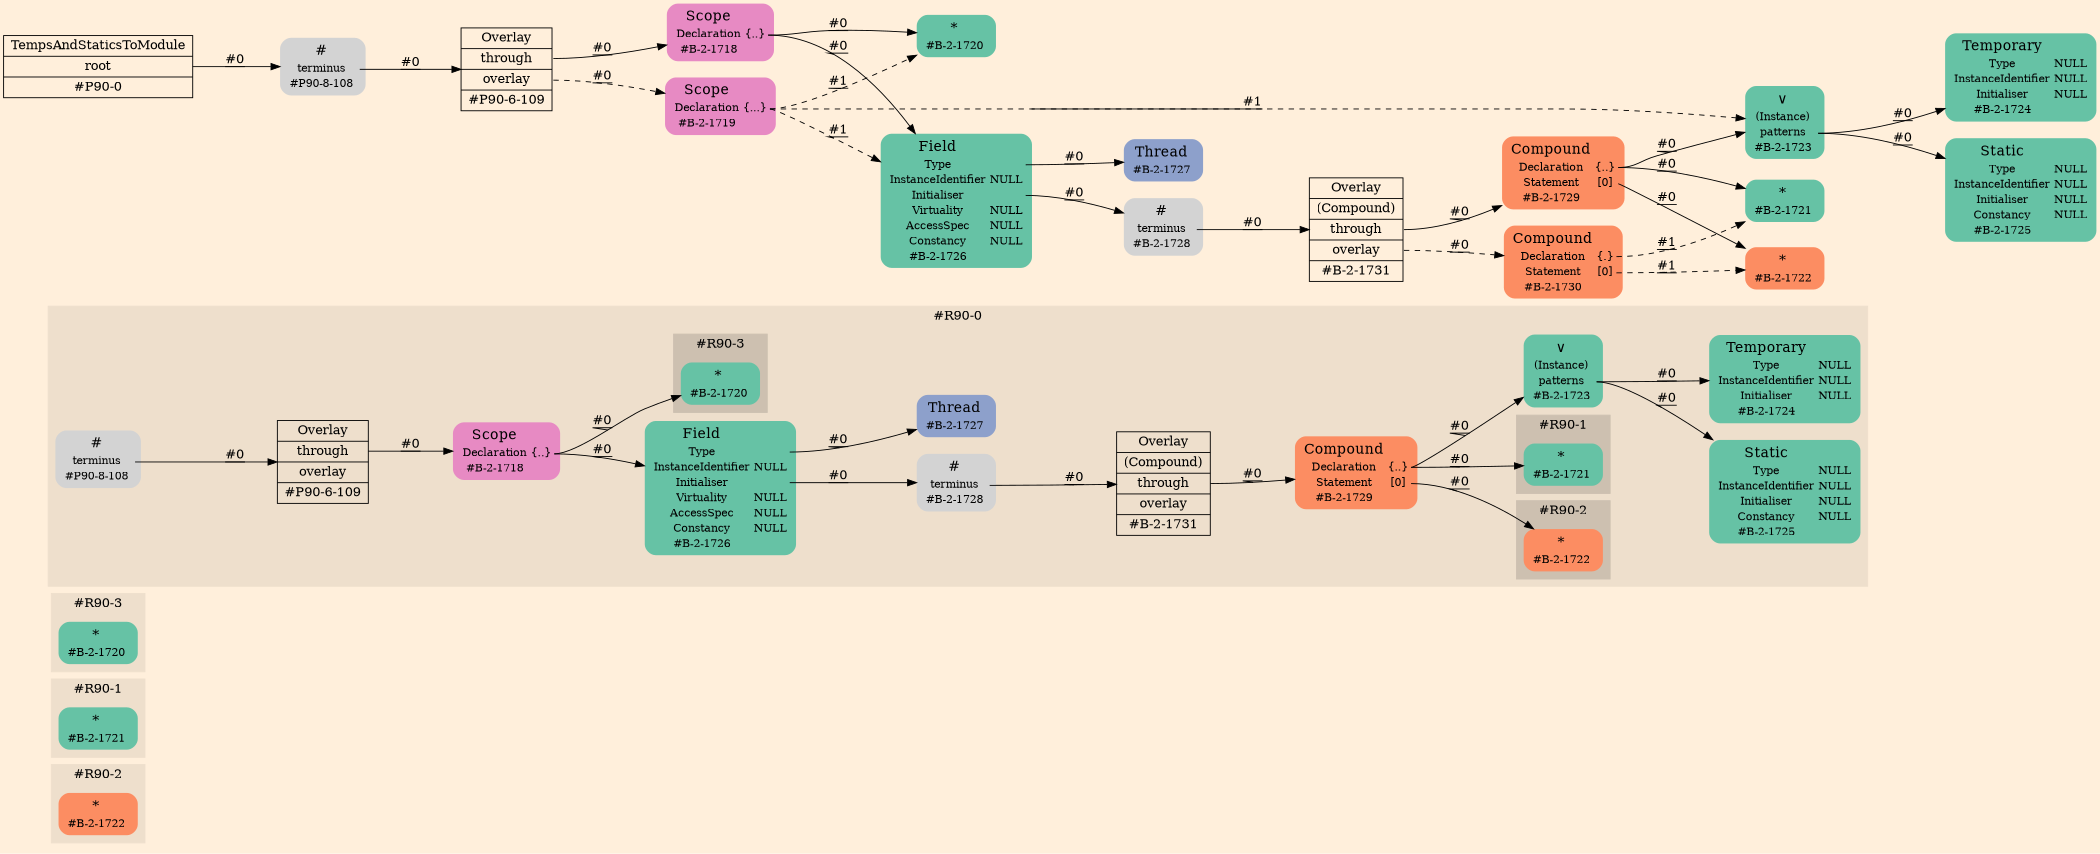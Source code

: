 digraph Inferno {
graph [
rankdir = "LR"
ranksep = 1.0
size = "14,20"
bgcolor = antiquewhite1
color = black
fontcolor = black
];
node [
];
subgraph "cluster#R90-2" {
label = "#R90-2"
style = "filled"
color = antiquewhite2
"#R90-2/#B-2-1722" [
shape = "plaintext"
fillcolor = "/set28/2"
label = <<TABLE BORDER="0" CELLBORDER="0" CELLSPACING="0">
 <TR>
  <TD><FONT POINT-SIZE="16.0">*</FONT></TD>
  <TD></TD>
 </TR>
 <TR>
  <TD>#B-2-1722</TD>
  <TD PORT="port0"></TD>
 </TR>
</TABLE>>
style = "rounded,filled"
fontsize = "12"
];
}
subgraph "cluster#R90-1" {
label = "#R90-1"
style = "filled"
color = antiquewhite2
"#R90-1/#B-2-1721" [
shape = "plaintext"
fillcolor = "/set28/1"
label = <<TABLE BORDER="0" CELLBORDER="0" CELLSPACING="0">
 <TR>
  <TD><FONT POINT-SIZE="16.0">*</FONT></TD>
  <TD></TD>
 </TR>
 <TR>
  <TD>#B-2-1721</TD>
  <TD PORT="port0"></TD>
 </TR>
</TABLE>>
style = "rounded,filled"
fontsize = "12"
];
}
subgraph "cluster#R90-3" {
label = "#R90-3"
style = "filled"
color = antiquewhite2
"#R90-3/#B-2-1720" [
shape = "plaintext"
fillcolor = "/set28/1"
label = <<TABLE BORDER="0" CELLBORDER="0" CELLSPACING="0">
 <TR>
  <TD><FONT POINT-SIZE="16.0">*</FONT></TD>
  <TD></TD>
 </TR>
 <TR>
  <TD>#B-2-1720</TD>
  <TD PORT="port0"></TD>
 </TR>
</TABLE>>
style = "rounded,filled"
fontsize = "12"
];
}
subgraph "cluster#R90-0" {
label = "#R90-0"
style = "filled"
color = antiquewhite2
"#R90-0/#B-2-1728" [
shape = "plaintext"
label = <<TABLE BORDER="0" CELLBORDER="0" CELLSPACING="0">
 <TR>
  <TD><FONT POINT-SIZE="16.0">#</FONT></TD>
  <TD></TD>
 </TR>
 <TR>
  <TD>terminus</TD>
  <TD PORT="port0"></TD>
 </TR>
 <TR>
  <TD>#B-2-1728</TD>
  <TD PORT="port1"></TD>
 </TR>
</TABLE>>
style = "rounded,filled"
fontsize = "12"
];
"#R90-0/#B-2-1729" [
shape = "plaintext"
fillcolor = "/set28/2"
label = <<TABLE BORDER="0" CELLBORDER="0" CELLSPACING="0">
 <TR>
  <TD><FONT POINT-SIZE="16.0">Compound</FONT></TD>
  <TD></TD>
 </TR>
 <TR>
  <TD>Declaration</TD>
  <TD PORT="port0">{..}</TD>
 </TR>
 <TR>
  <TD>Statement</TD>
  <TD PORT="port1">[0]</TD>
 </TR>
 <TR>
  <TD>#B-2-1729</TD>
  <TD PORT="port2"></TD>
 </TR>
</TABLE>>
style = "rounded,filled"
fontsize = "12"
];
"#R90-0/#P90-8-108" [
shape = "plaintext"
label = <<TABLE BORDER="0" CELLBORDER="0" CELLSPACING="0">
 <TR>
  <TD><FONT POINT-SIZE="16.0">#</FONT></TD>
  <TD></TD>
 </TR>
 <TR>
  <TD>terminus</TD>
  <TD PORT="port0"></TD>
 </TR>
 <TR>
  <TD>#P90-8-108</TD>
  <TD PORT="port1"></TD>
 </TR>
</TABLE>>
style = "rounded,filled"
fontsize = "12"
];
"#R90-0/#B-2-1718" [
shape = "plaintext"
fillcolor = "/set28/4"
label = <<TABLE BORDER="0" CELLBORDER="0" CELLSPACING="0">
 <TR>
  <TD><FONT POINT-SIZE="16.0">Scope</FONT></TD>
  <TD></TD>
 </TR>
 <TR>
  <TD>Declaration</TD>
  <TD PORT="port0">{..}</TD>
 </TR>
 <TR>
  <TD>#B-2-1718</TD>
  <TD PORT="port1"></TD>
 </TR>
</TABLE>>
style = "rounded,filled"
fontsize = "12"
];
"#R90-0/#P90-6-109" [
shape = "record"
fillcolor = antiquewhite2
label = "<fixed> Overlay | <port0> through | <port1> overlay | <port2> #P90-6-109"
style = "filled"
fontsize = "14"
color = black
fontcolor = black
];
"#R90-0/#B-2-1726" [
shape = "plaintext"
fillcolor = "/set28/1"
label = <<TABLE BORDER="0" CELLBORDER="0" CELLSPACING="0">
 <TR>
  <TD><FONT POINT-SIZE="16.0">Field</FONT></TD>
  <TD></TD>
 </TR>
 <TR>
  <TD>Type</TD>
  <TD PORT="port0"></TD>
 </TR>
 <TR>
  <TD>InstanceIdentifier</TD>
  <TD PORT="port1">NULL</TD>
 </TR>
 <TR>
  <TD>Initialiser</TD>
  <TD PORT="port2"></TD>
 </TR>
 <TR>
  <TD>Virtuality</TD>
  <TD PORT="port3">NULL</TD>
 </TR>
 <TR>
  <TD>AccessSpec</TD>
  <TD PORT="port4">NULL</TD>
 </TR>
 <TR>
  <TD>Constancy</TD>
  <TD PORT="port5">NULL</TD>
 </TR>
 <TR>
  <TD>#B-2-1726</TD>
  <TD PORT="port6"></TD>
 </TR>
</TABLE>>
style = "rounded,filled"
fontsize = "12"
];
"#R90-0/#B-2-1725" [
shape = "plaintext"
fillcolor = "/set28/1"
label = <<TABLE BORDER="0" CELLBORDER="0" CELLSPACING="0">
 <TR>
  <TD><FONT POINT-SIZE="16.0">Static</FONT></TD>
  <TD></TD>
 </TR>
 <TR>
  <TD>Type</TD>
  <TD PORT="port0">NULL</TD>
 </TR>
 <TR>
  <TD>InstanceIdentifier</TD>
  <TD PORT="port1">NULL</TD>
 </TR>
 <TR>
  <TD>Initialiser</TD>
  <TD PORT="port2">NULL</TD>
 </TR>
 <TR>
  <TD>Constancy</TD>
  <TD PORT="port3">NULL</TD>
 </TR>
 <TR>
  <TD>#B-2-1725</TD>
  <TD PORT="port4"></TD>
 </TR>
</TABLE>>
style = "rounded,filled"
fontsize = "12"
];
"#R90-0/#B-2-1724" [
shape = "plaintext"
fillcolor = "/set28/1"
label = <<TABLE BORDER="0" CELLBORDER="0" CELLSPACING="0">
 <TR>
  <TD><FONT POINT-SIZE="16.0">Temporary</FONT></TD>
  <TD></TD>
 </TR>
 <TR>
  <TD>Type</TD>
  <TD PORT="port0">NULL</TD>
 </TR>
 <TR>
  <TD>InstanceIdentifier</TD>
  <TD PORT="port1">NULL</TD>
 </TR>
 <TR>
  <TD>Initialiser</TD>
  <TD PORT="port2">NULL</TD>
 </TR>
 <TR>
  <TD>#B-2-1724</TD>
  <TD PORT="port3"></TD>
 </TR>
</TABLE>>
style = "rounded,filled"
fontsize = "12"
];
"#R90-0/#B-2-1723" [
shape = "plaintext"
fillcolor = "/set28/1"
label = <<TABLE BORDER="0" CELLBORDER="0" CELLSPACING="0">
 <TR>
  <TD><FONT POINT-SIZE="16.0">∨</FONT></TD>
  <TD></TD>
 </TR>
 <TR>
  <TD>(Instance)</TD>
  <TD PORT="port0"></TD>
 </TR>
 <TR>
  <TD>patterns</TD>
  <TD PORT="port1"></TD>
 </TR>
 <TR>
  <TD>#B-2-1723</TD>
  <TD PORT="port2"></TD>
 </TR>
</TABLE>>
style = "rounded,filled"
fontsize = "12"
];
"#R90-0/#B-2-1731" [
shape = "record"
fillcolor = antiquewhite2
label = "<fixed> Overlay | <port0> (Compound) | <port1> through | <port2> overlay | <port3> #B-2-1731"
style = "filled"
fontsize = "14"
color = black
fontcolor = black
];
"#R90-0/#B-2-1727" [
shape = "plaintext"
fillcolor = "/set28/3"
label = <<TABLE BORDER="0" CELLBORDER="0" CELLSPACING="0">
 <TR>
  <TD><FONT POINT-SIZE="16.0">Thread</FONT></TD>
  <TD></TD>
 </TR>
 <TR>
  <TD>#B-2-1727</TD>
  <TD PORT="port0"></TD>
 </TR>
</TABLE>>
style = "rounded,filled"
fontsize = "12"
];
subgraph "cluster#R90-3" {
label = "#R90-3"
style = "filled"
color = antiquewhite3
"#R90-0/#B-2-1720" [
shape = "plaintext"
fillcolor = "/set28/1"
label = <<TABLE BORDER="0" CELLBORDER="0" CELLSPACING="0">
 <TR>
  <TD><FONT POINT-SIZE="16.0">*</FONT></TD>
  <TD></TD>
 </TR>
 <TR>
  <TD>#B-2-1720</TD>
  <TD PORT="port0"></TD>
 </TR>
</TABLE>>
style = "rounded,filled"
fontsize = "12"
];
}
subgraph "cluster#R90-1" {
label = "#R90-1"
style = "filled"
color = antiquewhite3
"#R90-0/#B-2-1721" [
shape = "plaintext"
fillcolor = "/set28/1"
label = <<TABLE BORDER="0" CELLBORDER="0" CELLSPACING="0">
 <TR>
  <TD><FONT POINT-SIZE="16.0">*</FONT></TD>
  <TD></TD>
 </TR>
 <TR>
  <TD>#B-2-1721</TD>
  <TD PORT="port0"></TD>
 </TR>
</TABLE>>
style = "rounded,filled"
fontsize = "12"
];
}
subgraph "cluster#R90-2" {
label = "#R90-2"
style = "filled"
color = antiquewhite3
"#R90-0/#B-2-1722" [
shape = "plaintext"
fillcolor = "/set28/2"
label = <<TABLE BORDER="0" CELLBORDER="0" CELLSPACING="0">
 <TR>
  <TD><FONT POINT-SIZE="16.0">*</FONT></TD>
  <TD></TD>
 </TR>
 <TR>
  <TD>#B-2-1722</TD>
  <TD PORT="port0"></TD>
 </TR>
</TABLE>>
style = "rounded,filled"
fontsize = "12"
];
}
}
"CR#P90-0" [
shape = "record"
fillcolor = antiquewhite1
label = "<fixed> TempsAndStaticsToModule | <port0> root | <port1> #P90-0"
style = "filled"
fontsize = "14"
color = black
fontcolor = black
];
"#P90-8-108" [
shape = "plaintext"
label = <<TABLE BORDER="0" CELLBORDER="0" CELLSPACING="0">
 <TR>
  <TD><FONT POINT-SIZE="16.0">#</FONT></TD>
  <TD></TD>
 </TR>
 <TR>
  <TD>terminus</TD>
  <TD PORT="port0"></TD>
 </TR>
 <TR>
  <TD>#P90-8-108</TD>
  <TD PORT="port1"></TD>
 </TR>
</TABLE>>
style = "rounded,filled"
fontsize = "12"
];
"#P90-6-109" [
shape = "record"
fillcolor = antiquewhite1
label = "<fixed> Overlay | <port0> through | <port1> overlay | <port2> #P90-6-109"
style = "filled"
fontsize = "14"
color = black
fontcolor = black
];
"#B-2-1718" [
shape = "plaintext"
fillcolor = "/set28/4"
label = <<TABLE BORDER="0" CELLBORDER="0" CELLSPACING="0">
 <TR>
  <TD><FONT POINT-SIZE="16.0">Scope</FONT></TD>
  <TD></TD>
 </TR>
 <TR>
  <TD>Declaration</TD>
  <TD PORT="port0">{..}</TD>
 </TR>
 <TR>
  <TD>#B-2-1718</TD>
  <TD PORT="port1"></TD>
 </TR>
</TABLE>>
style = "rounded,filled"
fontsize = "12"
];
"#B-2-1720" [
shape = "plaintext"
fillcolor = "/set28/1"
label = <<TABLE BORDER="0" CELLBORDER="0" CELLSPACING="0">
 <TR>
  <TD><FONT POINT-SIZE="16.0">*</FONT></TD>
  <TD></TD>
 </TR>
 <TR>
  <TD>#B-2-1720</TD>
  <TD PORT="port0"></TD>
 </TR>
</TABLE>>
style = "rounded,filled"
fontsize = "12"
];
"#B-2-1726" [
shape = "plaintext"
fillcolor = "/set28/1"
label = <<TABLE BORDER="0" CELLBORDER="0" CELLSPACING="0">
 <TR>
  <TD><FONT POINT-SIZE="16.0">Field</FONT></TD>
  <TD></TD>
 </TR>
 <TR>
  <TD>Type</TD>
  <TD PORT="port0"></TD>
 </TR>
 <TR>
  <TD>InstanceIdentifier</TD>
  <TD PORT="port1">NULL</TD>
 </TR>
 <TR>
  <TD>Initialiser</TD>
  <TD PORT="port2"></TD>
 </TR>
 <TR>
  <TD>Virtuality</TD>
  <TD PORT="port3">NULL</TD>
 </TR>
 <TR>
  <TD>AccessSpec</TD>
  <TD PORT="port4">NULL</TD>
 </TR>
 <TR>
  <TD>Constancy</TD>
  <TD PORT="port5">NULL</TD>
 </TR>
 <TR>
  <TD>#B-2-1726</TD>
  <TD PORT="port6"></TD>
 </TR>
</TABLE>>
style = "rounded,filled"
fontsize = "12"
];
"#B-2-1727" [
shape = "plaintext"
fillcolor = "/set28/3"
label = <<TABLE BORDER="0" CELLBORDER="0" CELLSPACING="0">
 <TR>
  <TD><FONT POINT-SIZE="16.0">Thread</FONT></TD>
  <TD></TD>
 </TR>
 <TR>
  <TD>#B-2-1727</TD>
  <TD PORT="port0"></TD>
 </TR>
</TABLE>>
style = "rounded,filled"
fontsize = "12"
];
"#B-2-1728" [
shape = "plaintext"
label = <<TABLE BORDER="0" CELLBORDER="0" CELLSPACING="0">
 <TR>
  <TD><FONT POINT-SIZE="16.0">#</FONT></TD>
  <TD></TD>
 </TR>
 <TR>
  <TD>terminus</TD>
  <TD PORT="port0"></TD>
 </TR>
 <TR>
  <TD>#B-2-1728</TD>
  <TD PORT="port1"></TD>
 </TR>
</TABLE>>
style = "rounded,filled"
fontsize = "12"
];
"#B-2-1731" [
shape = "record"
fillcolor = antiquewhite1
label = "<fixed> Overlay | <port0> (Compound) | <port1> through | <port2> overlay | <port3> #B-2-1731"
style = "filled"
fontsize = "14"
color = black
fontcolor = black
];
"#B-2-1729" [
shape = "plaintext"
fillcolor = "/set28/2"
label = <<TABLE BORDER="0" CELLBORDER="0" CELLSPACING="0">
 <TR>
  <TD><FONT POINT-SIZE="16.0">Compound</FONT></TD>
  <TD></TD>
 </TR>
 <TR>
  <TD>Declaration</TD>
  <TD PORT="port0">{..}</TD>
 </TR>
 <TR>
  <TD>Statement</TD>
  <TD PORT="port1">[0]</TD>
 </TR>
 <TR>
  <TD>#B-2-1729</TD>
  <TD PORT="port2"></TD>
 </TR>
</TABLE>>
style = "rounded,filled"
fontsize = "12"
];
"#B-2-1721" [
shape = "plaintext"
fillcolor = "/set28/1"
label = <<TABLE BORDER="0" CELLBORDER="0" CELLSPACING="0">
 <TR>
  <TD><FONT POINT-SIZE="16.0">*</FONT></TD>
  <TD></TD>
 </TR>
 <TR>
  <TD>#B-2-1721</TD>
  <TD PORT="port0"></TD>
 </TR>
</TABLE>>
style = "rounded,filled"
fontsize = "12"
];
"#B-2-1723" [
shape = "plaintext"
fillcolor = "/set28/1"
label = <<TABLE BORDER="0" CELLBORDER="0" CELLSPACING="0">
 <TR>
  <TD><FONT POINT-SIZE="16.0">∨</FONT></TD>
  <TD></TD>
 </TR>
 <TR>
  <TD>(Instance)</TD>
  <TD PORT="port0"></TD>
 </TR>
 <TR>
  <TD>patterns</TD>
  <TD PORT="port1"></TD>
 </TR>
 <TR>
  <TD>#B-2-1723</TD>
  <TD PORT="port2"></TD>
 </TR>
</TABLE>>
style = "rounded,filled"
fontsize = "12"
];
"#B-2-1724" [
shape = "plaintext"
fillcolor = "/set28/1"
label = <<TABLE BORDER="0" CELLBORDER="0" CELLSPACING="0">
 <TR>
  <TD><FONT POINT-SIZE="16.0">Temporary</FONT></TD>
  <TD></TD>
 </TR>
 <TR>
  <TD>Type</TD>
  <TD PORT="port0">NULL</TD>
 </TR>
 <TR>
  <TD>InstanceIdentifier</TD>
  <TD PORT="port1">NULL</TD>
 </TR>
 <TR>
  <TD>Initialiser</TD>
  <TD PORT="port2">NULL</TD>
 </TR>
 <TR>
  <TD>#B-2-1724</TD>
  <TD PORT="port3"></TD>
 </TR>
</TABLE>>
style = "rounded,filled"
fontsize = "12"
];
"#B-2-1725" [
shape = "plaintext"
fillcolor = "/set28/1"
label = <<TABLE BORDER="0" CELLBORDER="0" CELLSPACING="0">
 <TR>
  <TD><FONT POINT-SIZE="16.0">Static</FONT></TD>
  <TD></TD>
 </TR>
 <TR>
  <TD>Type</TD>
  <TD PORT="port0">NULL</TD>
 </TR>
 <TR>
  <TD>InstanceIdentifier</TD>
  <TD PORT="port1">NULL</TD>
 </TR>
 <TR>
  <TD>Initialiser</TD>
  <TD PORT="port2">NULL</TD>
 </TR>
 <TR>
  <TD>Constancy</TD>
  <TD PORT="port3">NULL</TD>
 </TR>
 <TR>
  <TD>#B-2-1725</TD>
  <TD PORT="port4"></TD>
 </TR>
</TABLE>>
style = "rounded,filled"
fontsize = "12"
];
"#B-2-1722" [
shape = "plaintext"
fillcolor = "/set28/2"
label = <<TABLE BORDER="0" CELLBORDER="0" CELLSPACING="0">
 <TR>
  <TD><FONT POINT-SIZE="16.0">*</FONT></TD>
  <TD></TD>
 </TR>
 <TR>
  <TD>#B-2-1722</TD>
  <TD PORT="port0"></TD>
 </TR>
</TABLE>>
style = "rounded,filled"
fontsize = "12"
];
"#B-2-1730" [
shape = "plaintext"
fillcolor = "/set28/2"
label = <<TABLE BORDER="0" CELLBORDER="0" CELLSPACING="0">
 <TR>
  <TD><FONT POINT-SIZE="16.0">Compound</FONT></TD>
  <TD></TD>
 </TR>
 <TR>
  <TD>Declaration</TD>
  <TD PORT="port0">{.}</TD>
 </TR>
 <TR>
  <TD>Statement</TD>
  <TD PORT="port1">[0]</TD>
 </TR>
 <TR>
  <TD>#B-2-1730</TD>
  <TD PORT="port2"></TD>
 </TR>
</TABLE>>
style = "rounded,filled"
fontsize = "12"
];
"#B-2-1719" [
shape = "plaintext"
fillcolor = "/set28/4"
label = <<TABLE BORDER="0" CELLBORDER="0" CELLSPACING="0">
 <TR>
  <TD><FONT POINT-SIZE="16.0">Scope</FONT></TD>
  <TD></TD>
 </TR>
 <TR>
  <TD>Declaration</TD>
  <TD PORT="port0">{...}</TD>
 </TR>
 <TR>
  <TD>#B-2-1719</TD>
  <TD PORT="port1"></TD>
 </TR>
</TABLE>>
style = "rounded,filled"
fontsize = "12"
];
"CR#P90-0":port0 -> "#P90-8-108" [style="solid"
label = "#0"
decorate = true
color = black
fontcolor = black
];
"#P90-8-108":port0 -> "#P90-6-109" [style="solid"
label = "#0"
decorate = true
color = black
fontcolor = black
];
"#P90-6-109":port0 -> "#B-2-1718" [style="solid"
label = "#0"
decorate = true
color = black
fontcolor = black
];
"#P90-6-109":port1 -> "#B-2-1719" [style="dashed"
label = "#0"
decorate = true
color = black
fontcolor = black
];
"#B-2-1718":port0 -> "#B-2-1720" [style="solid"
label = "#0"
decorate = true
color = black
fontcolor = black
];
"#B-2-1718":port0 -> "#B-2-1726" [style="solid"
label = "#0"
decorate = true
color = black
fontcolor = black
];
"#B-2-1726":port0 -> "#B-2-1727" [style="solid"
label = "#0"
decorate = true
color = black
fontcolor = black
];
"#B-2-1726":port2 -> "#B-2-1728" [style="solid"
label = "#0"
decorate = true
color = black
fontcolor = black
];
"#B-2-1728":port0 -> "#B-2-1731" [style="solid"
label = "#0"
decorate = true
color = black
fontcolor = black
];
"#B-2-1731":port1 -> "#B-2-1729" [style="solid"
label = "#0"
decorate = true
color = black
fontcolor = black
];
"#B-2-1731":port2 -> "#B-2-1730" [style="dashed"
label = "#0"
decorate = true
color = black
fontcolor = black
];
"#B-2-1729":port0 -> "#B-2-1721" [style="solid"
label = "#0"
decorate = true
color = black
fontcolor = black
];
"#B-2-1729":port0 -> "#B-2-1723" [style="solid"
label = "#0"
decorate = true
color = black
fontcolor = black
];
"#B-2-1729":port1 -> "#B-2-1722" [style="solid"
label = "#0"
decorate = true
color = black
fontcolor = black
];
"#B-2-1723":port1 -> "#B-2-1724" [style="solid"
label = "#0"
decorate = true
color = black
fontcolor = black
];
"#B-2-1723":port1 -> "#B-2-1725" [style="solid"
label = "#0"
decorate = true
color = black
fontcolor = black
];
"#B-2-1730":port0 -> "#B-2-1721" [style="dashed"
label = "#1"
decorate = true
color = black
fontcolor = black
];
"#B-2-1730":port1 -> "#B-2-1722" [style="dashed"
label = "#1"
decorate = true
color = black
fontcolor = black
];
"#B-2-1719":port0 -> "#B-2-1720" [style="dashed"
label = "#1"
decorate = true
color = black
fontcolor = black
];
"#B-2-1719":port0 -> "#B-2-1726" [style="dashed"
label = "#1"
decorate = true
color = black
fontcolor = black
];
"#B-2-1719":port0 -> "#B-2-1723" [style="dashed"
label = "#1"
decorate = true
color = black
fontcolor = black
];
"#R90-0/#B-2-1728":port0 -> "#R90-0/#B-2-1731" [style="solid"
label = "#0"
decorate = true
color = black
fontcolor = black
];
"#R90-0/#B-2-1729":port0 -> "#R90-0/#B-2-1721" [style="solid"
label = "#0"
decorate = true
color = black
fontcolor = black
];
"#R90-0/#B-2-1729":port0 -> "#R90-0/#B-2-1723" [style="solid"
label = "#0"
decorate = true
color = black
fontcolor = black
];
"#R90-0/#B-2-1729":port1 -> "#R90-0/#B-2-1722" [style="solid"
label = "#0"
decorate = true
color = black
fontcolor = black
];
"#R90-0/#P90-8-108":port0 -> "#R90-0/#P90-6-109" [style="solid"
label = "#0"
decorate = true
color = black
fontcolor = black
];
"#R90-0/#B-2-1718":port0 -> "#R90-0/#B-2-1720" [style="solid"
label = "#0"
decorate = true
color = black
fontcolor = black
];
"#R90-0/#B-2-1718":port0 -> "#R90-0/#B-2-1726" [style="solid"
label = "#0"
decorate = true
color = black
fontcolor = black
];
"#R90-0/#P90-6-109":port0 -> "#R90-0/#B-2-1718" [style="solid"
label = "#0"
decorate = true
color = black
fontcolor = black
];
"#R90-0/#B-2-1726":port0 -> "#R90-0/#B-2-1727" [style="solid"
label = "#0"
decorate = true
color = black
fontcolor = black
];
"#R90-0/#B-2-1726":port2 -> "#R90-0/#B-2-1728" [style="solid"
label = "#0"
decorate = true
color = black
fontcolor = black
];
"#R90-0/#B-2-1723":port1 -> "#R90-0/#B-2-1724" [style="solid"
label = "#0"
decorate = true
color = black
fontcolor = black
];
"#R90-0/#B-2-1723":port1 -> "#R90-0/#B-2-1725" [style="solid"
label = "#0"
decorate = true
color = black
fontcolor = black
];
"#R90-0/#B-2-1731":port1 -> "#R90-0/#B-2-1729" [style="solid"
label = "#0"
decorate = true
color = black
fontcolor = black
];
}

